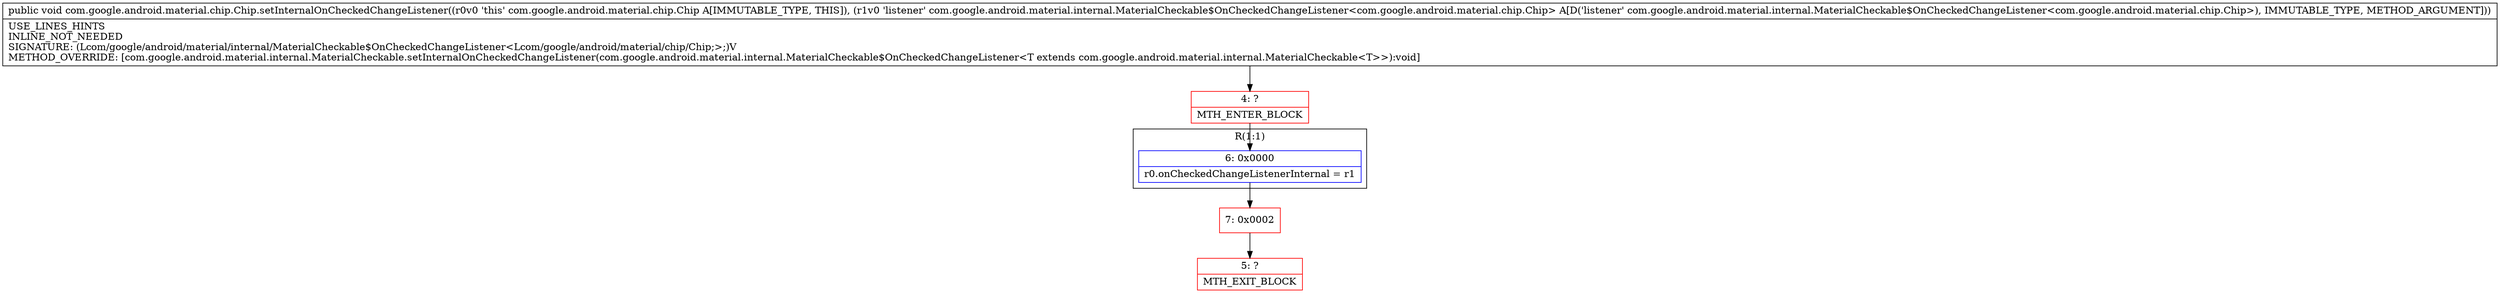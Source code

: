 digraph "CFG forcom.google.android.material.chip.Chip.setInternalOnCheckedChangeListener(Lcom\/google\/android\/material\/internal\/MaterialCheckable$OnCheckedChangeListener;)V" {
subgraph cluster_Region_1192346747 {
label = "R(1:1)";
node [shape=record,color=blue];
Node_6 [shape=record,label="{6\:\ 0x0000|r0.onCheckedChangeListenerInternal = r1\l}"];
}
Node_4 [shape=record,color=red,label="{4\:\ ?|MTH_ENTER_BLOCK\l}"];
Node_7 [shape=record,color=red,label="{7\:\ 0x0002}"];
Node_5 [shape=record,color=red,label="{5\:\ ?|MTH_EXIT_BLOCK\l}"];
MethodNode[shape=record,label="{public void com.google.android.material.chip.Chip.setInternalOnCheckedChangeListener((r0v0 'this' com.google.android.material.chip.Chip A[IMMUTABLE_TYPE, THIS]), (r1v0 'listener' com.google.android.material.internal.MaterialCheckable$OnCheckedChangeListener\<com.google.android.material.chip.Chip\> A[D('listener' com.google.android.material.internal.MaterialCheckable$OnCheckedChangeListener\<com.google.android.material.chip.Chip\>), IMMUTABLE_TYPE, METHOD_ARGUMENT]))  | USE_LINES_HINTS\lINLINE_NOT_NEEDED\lSIGNATURE: (Lcom\/google\/android\/material\/internal\/MaterialCheckable$OnCheckedChangeListener\<Lcom\/google\/android\/material\/chip\/Chip;\>;)V\lMETHOD_OVERRIDE: [com.google.android.material.internal.MaterialCheckable.setInternalOnCheckedChangeListener(com.google.android.material.internal.MaterialCheckable$OnCheckedChangeListener\<T extends com.google.android.material.internal.MaterialCheckable\<T\>\>):void]\l}"];
MethodNode -> Node_4;Node_6 -> Node_7;
Node_4 -> Node_6;
Node_7 -> Node_5;
}

